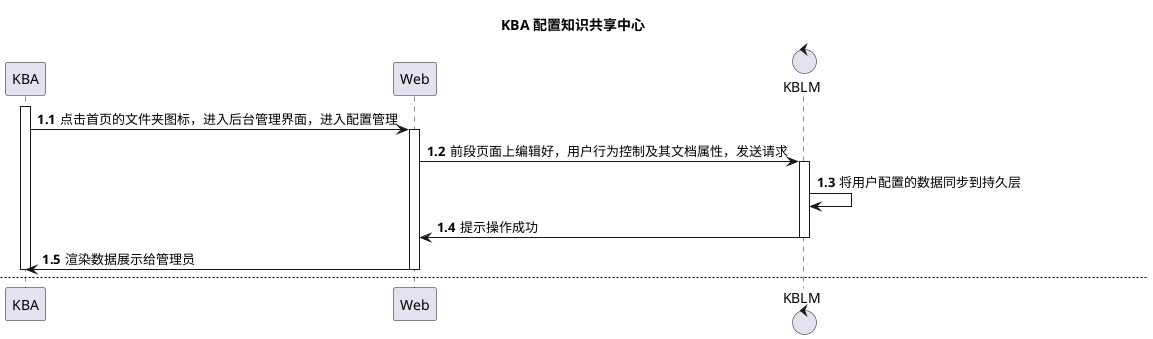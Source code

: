 @startuml
'https://plantuml.com/sequence-diagram
title KBA 配置知识共享中心
autonumber 1.1
activate KBA
KBA -> Web: 点击首页的文件夹图标，进入后台管理界面，进入配置管理
activate Web
control KBLM
Web -> KBLM: 前段页面上编辑好，用户行为控制及其文档属性，发送请求
activate KBLM
KBLM -> KBLM: 将用户配置的数据同步到持久层
KBLM -> Web: 提示操作成功
deactivate KBLM
Web -> KBA: 渲染数据展示给管理员
deactivate Web
deactivate KBA


newpage KBA 上传知识库源文档
autonumber 2.1
KBA -> Web: 点击文件管理，选中旗下「文件夹」子菜单
activate Web
activate KBA
Web -> KBA: 路由到对应的页面
deactivate Web
deactivate KBA

KBA -> Web: 点击上传按钮
activate Web
activate KBA
Web -> Web: 弹出文件上传对话框
KBA -> Web: 用户在此对话框中选择需要上传的文件
deactivate KBA

Web -> Web: 在页面上保存用户上传数据
Web -> KBLM: 发送请求，将页面上保存的用户数据发送到服务端
activate KBLM
KBLM -> KBLM: 保存用户上传的文件，并且制作好对应的预览文件
KBLM -> Web: 提示上传成功
deactivate KBLM
deactivate Web

activate KBA
KBA -> Web: 点击上传成功文件列表数据行中的对应的编辑按钮
activate Web
Web -> Web: 弹出文件编辑框
KBA -> Web: 配置好刚才上传文件的基础属性
Web -> KBLM: 发送请求，将用户配置的信息发送到服务端

activate KBLM
KBLM -> KBLM: 同步用户修改数据到知识共享中心的持久层
KBLM -> Web: 返回操作成功
deactivate KBLM
Web -> KBA: 渲染界面提示用户

deactivate Web
deactivate KBA


@enduml